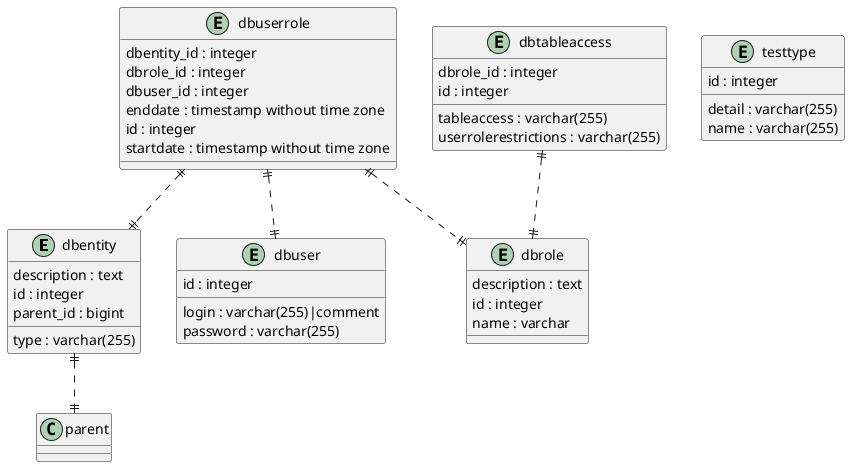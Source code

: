 @startuml


entity dbentity {
  description : text
  id : integer
  parent_id : bigint
  type : varchar(255)
}

entity dbrole {
  description : text
  id : integer
  name : varchar
}

entity dbtableaccess {
  dbrole_id : integer
  id : integer
  tableaccess : varchar(255)
  userrolerestrictions : varchar(255)
}

entity dbuser {
  id : integer
  login : varchar(255)|comment
  password : varchar(255)
}

entity dbuserrole {
  dbentity_id : integer
  dbrole_id : integer
  dbuser_id : integer
  enddate : timestamp without time zone
  id : integer
  startdate : timestamp without time zone
}

entity testtype {
  detail : varchar(255)
  id : integer
  name : varchar(255)
}



dbentity ||..|| parent

dbtableaccess ||..|| dbrole

dbuserrole ||..|| dbuser

dbuserrole ||..|| dbentity

dbuserrole ||..|| dbrole


@enduml


